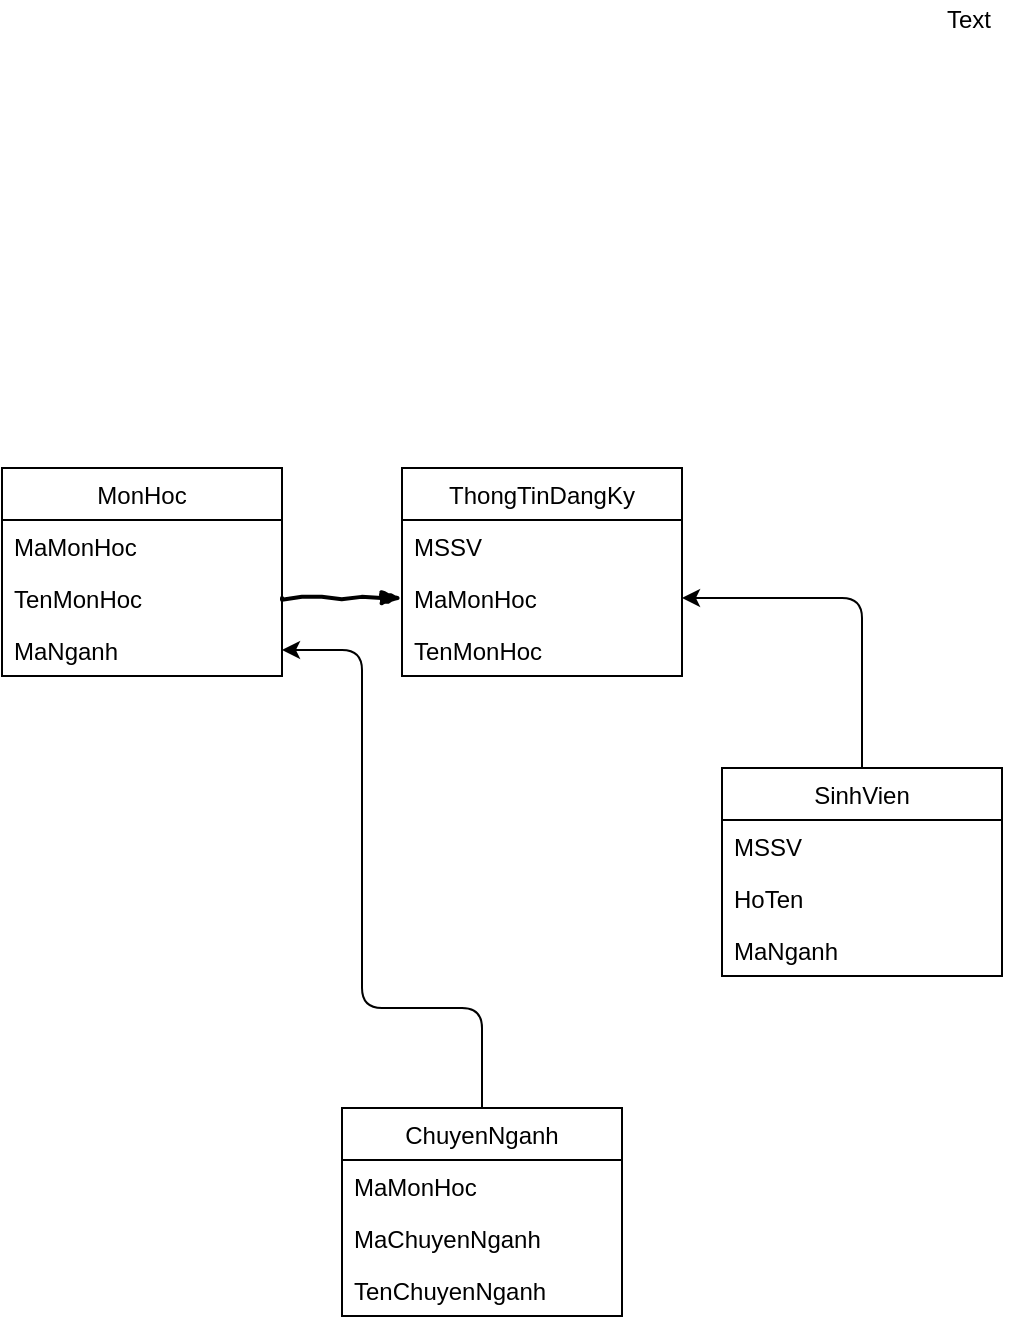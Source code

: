 <mxfile version="12.3.5" type="device" pages="1"><diagram id="kcyE27pz7-EnwHabBl6H" name="Page-1"><mxGraphModel dx="551" dy="1936" grid="1" gridSize="10" guides="1" tooltips="1" connect="1" arrows="1" fold="1" page="1" pageScale="1" pageWidth="827" pageHeight="1169" math="0" shadow="0"><root><mxCell id="0"/><mxCell id="1" parent="0"/><mxCell id="3xrU3TEB_zwttBrXDm1w-1" value="ThongTinDangKy" style="swimlane;fontStyle=0;childLayout=stackLayout;horizontal=1;startSize=26;fillColor=none;horizontalStack=0;resizeParent=1;resizeParentMax=0;resizeLast=0;collapsible=1;marginBottom=0;" vertex="1" parent="1"><mxGeometry x="460" y="90" width="140" height="104" as="geometry"/></mxCell><mxCell id="3xrU3TEB_zwttBrXDm1w-2" value="MSSV" style="text;strokeColor=none;fillColor=none;align=left;verticalAlign=top;spacingLeft=4;spacingRight=4;overflow=hidden;rotatable=0;points=[[0,0.5],[1,0.5]];portConstraint=eastwest;" vertex="1" parent="3xrU3TEB_zwttBrXDm1w-1"><mxGeometry y="26" width="140" height="26" as="geometry"/></mxCell><mxCell id="3xrU3TEB_zwttBrXDm1w-3" value="MaMonHoc" style="text;strokeColor=none;fillColor=none;align=left;verticalAlign=top;spacingLeft=4;spacingRight=4;overflow=hidden;rotatable=0;points=[[0,0.5],[1,0.5]];portConstraint=eastwest;" vertex="1" parent="3xrU3TEB_zwttBrXDm1w-1"><mxGeometry y="52" width="140" height="26" as="geometry"/></mxCell><mxCell id="3xrU3TEB_zwttBrXDm1w-4" value="TenMonHoc" style="text;strokeColor=none;fillColor=none;align=left;verticalAlign=top;spacingLeft=4;spacingRight=4;overflow=hidden;rotatable=0;points=[[0,0.5],[1,0.5]];portConstraint=eastwest;" vertex="1" parent="3xrU3TEB_zwttBrXDm1w-1"><mxGeometry y="78" width="140" height="26" as="geometry"/></mxCell><mxCell id="3xrU3TEB_zwttBrXDm1w-5" value="MonHoc" style="swimlane;fontStyle=0;childLayout=stackLayout;horizontal=1;startSize=26;fillColor=none;horizontalStack=0;resizeParent=1;resizeParentMax=0;resizeLast=0;collapsible=1;marginBottom=0;" vertex="1" parent="1"><mxGeometry x="260" y="90" width="140" height="104" as="geometry"/></mxCell><mxCell id="3xrU3TEB_zwttBrXDm1w-6" value="MaMonHoc" style="text;strokeColor=none;fillColor=none;align=left;verticalAlign=top;spacingLeft=4;spacingRight=4;overflow=hidden;rotatable=0;points=[[0,0.5],[1,0.5]];portConstraint=eastwest;" vertex="1" parent="3xrU3TEB_zwttBrXDm1w-5"><mxGeometry y="26" width="140" height="26" as="geometry"/></mxCell><mxCell id="3xrU3TEB_zwttBrXDm1w-7" value="TenMonHoc" style="text;strokeColor=none;fillColor=none;align=left;verticalAlign=top;spacingLeft=4;spacingRight=4;overflow=hidden;rotatable=0;points=[[0,0.5],[1,0.5]];portConstraint=eastwest;" vertex="1" parent="3xrU3TEB_zwttBrXDm1w-5"><mxGeometry y="52" width="140" height="26" as="geometry"/></mxCell><mxCell id="3xrU3TEB_zwttBrXDm1w-8" value="MaNganh" style="text;strokeColor=none;fillColor=none;align=left;verticalAlign=top;spacingLeft=4;spacingRight=4;overflow=hidden;rotatable=0;points=[[0,0.5],[1,0.5]];portConstraint=eastwest;" vertex="1" parent="3xrU3TEB_zwttBrXDm1w-5"><mxGeometry y="78" width="140" height="26" as="geometry"/></mxCell><mxCell id="3xrU3TEB_zwttBrXDm1w-9" value="SinhVien" style="swimlane;fontStyle=0;childLayout=stackLayout;horizontal=1;startSize=26;fillColor=none;horizontalStack=0;resizeParent=1;resizeParentMax=0;resizeLast=0;collapsible=1;marginBottom=0;" vertex="1" parent="1"><mxGeometry x="620" y="240" width="140" height="104" as="geometry"/></mxCell><mxCell id="3xrU3TEB_zwttBrXDm1w-10" value="MSSV" style="text;strokeColor=none;fillColor=none;align=left;verticalAlign=top;spacingLeft=4;spacingRight=4;overflow=hidden;rotatable=0;points=[[0,0.5],[1,0.5]];portConstraint=eastwest;" vertex="1" parent="3xrU3TEB_zwttBrXDm1w-9"><mxGeometry y="26" width="140" height="26" as="geometry"/></mxCell><mxCell id="3xrU3TEB_zwttBrXDm1w-11" value="HoTen" style="text;strokeColor=none;fillColor=none;align=left;verticalAlign=top;spacingLeft=4;spacingRight=4;overflow=hidden;rotatable=0;points=[[0,0.5],[1,0.5]];portConstraint=eastwest;" vertex="1" parent="3xrU3TEB_zwttBrXDm1w-9"><mxGeometry y="52" width="140" height="26" as="geometry"/></mxCell><mxCell id="3xrU3TEB_zwttBrXDm1w-12" value="MaNganh" style="text;strokeColor=none;fillColor=none;align=left;verticalAlign=top;spacingLeft=4;spacingRight=4;overflow=hidden;rotatable=0;points=[[0,0.5],[1,0.5]];portConstraint=eastwest;" vertex="1" parent="3xrU3TEB_zwttBrXDm1w-9"><mxGeometry y="78" width="140" height="26" as="geometry"/></mxCell><mxCell id="3xrU3TEB_zwttBrXDm1w-17" value="Text" style="text;html=1;align=center;verticalAlign=middle;resizable=0;points=[];;autosize=1;" vertex="1" parent="1"><mxGeometry x="723" y="-144" width="40" height="20" as="geometry"/></mxCell><mxCell id="3xrU3TEB_zwttBrXDm1w-19" value="ChuyenNganh" style="swimlane;fontStyle=0;childLayout=stackLayout;horizontal=1;startSize=26;fillColor=none;horizontalStack=0;resizeParent=1;resizeParentMax=0;resizeLast=0;collapsible=1;marginBottom=0;" vertex="1" parent="1"><mxGeometry x="430" y="410" width="140" height="104" as="geometry"/></mxCell><mxCell id="3xrU3TEB_zwttBrXDm1w-22" value="MaMonHoc" style="text;strokeColor=none;fillColor=none;align=left;verticalAlign=top;spacingLeft=4;spacingRight=4;overflow=hidden;rotatable=0;points=[[0,0.5],[1,0.5]];portConstraint=eastwest;" vertex="1" parent="3xrU3TEB_zwttBrXDm1w-19"><mxGeometry y="26" width="140" height="26" as="geometry"/></mxCell><mxCell id="3xrU3TEB_zwttBrXDm1w-20" value="MaChuyenNganh" style="text;strokeColor=none;fillColor=none;align=left;verticalAlign=top;spacingLeft=4;spacingRight=4;overflow=hidden;rotatable=0;points=[[0,0.5],[1,0.5]];portConstraint=eastwest;" vertex="1" parent="3xrU3TEB_zwttBrXDm1w-19"><mxGeometry y="52" width="140" height="26" as="geometry"/></mxCell><mxCell id="3xrU3TEB_zwttBrXDm1w-21" value="TenChuyenNganh" style="text;strokeColor=none;fillColor=none;align=left;verticalAlign=top;spacingLeft=4;spacingRight=4;overflow=hidden;rotatable=0;points=[[0,0.5],[1,0.5]];portConstraint=eastwest;" vertex="1" parent="3xrU3TEB_zwttBrXDm1w-19"><mxGeometry y="78" width="140" height="26" as="geometry"/></mxCell><mxCell id="3xrU3TEB_zwttBrXDm1w-30" value="" style="rounded=0;comic=1;strokeWidth=2;endArrow=blockThin;html=1;fontFamily=Comic Sans MS;fontStyle=1;entryX=0;entryY=0.5;entryDx=0;entryDy=0;exitX=1;exitY=0.5;exitDx=0;exitDy=0;" edge="1" parent="1" source="3xrU3TEB_zwttBrXDm1w-7" target="3xrU3TEB_zwttBrXDm1w-3"><mxGeometry width="50" height="50" relative="1" as="geometry"><mxPoint x="410" y="270" as="sourcePoint"/><mxPoint x="460" y="220" as="targetPoint"/></mxGeometry></mxCell><mxCell id="3xrU3TEB_zwttBrXDm1w-31" value="" style="edgeStyle=segmentEdgeStyle;endArrow=classic;html=1;entryX=1;entryY=0.5;entryDx=0;entryDy=0;exitX=0.5;exitY=0;exitDx=0;exitDy=0;" edge="1" parent="1" source="3xrU3TEB_zwttBrXDm1w-9" target="3xrU3TEB_zwttBrXDm1w-3"><mxGeometry width="50" height="50" relative="1" as="geometry"><mxPoint x="260" y="590" as="sourcePoint"/><mxPoint x="310" y="540" as="targetPoint"/><Array as="points"><mxPoint x="690" y="155"/></Array></mxGeometry></mxCell><mxCell id="3xrU3TEB_zwttBrXDm1w-32" value="" style="edgeStyle=segmentEdgeStyle;endArrow=classic;html=1;entryX=1;entryY=0.5;entryDx=0;entryDy=0;exitX=0.5;exitY=0;exitDx=0;exitDy=0;" edge="1" parent="1" source="3xrU3TEB_zwttBrXDm1w-19" target="3xrU3TEB_zwttBrXDm1w-8"><mxGeometry width="50" height="50" relative="1" as="geometry"><mxPoint x="260" y="590" as="sourcePoint"/><mxPoint x="310" y="540" as="targetPoint"/><Array as="points"><mxPoint x="500" y="360"/><mxPoint x="440" y="360"/><mxPoint x="440" y="181"/></Array></mxGeometry></mxCell></root></mxGraphModel></diagram></mxfile>